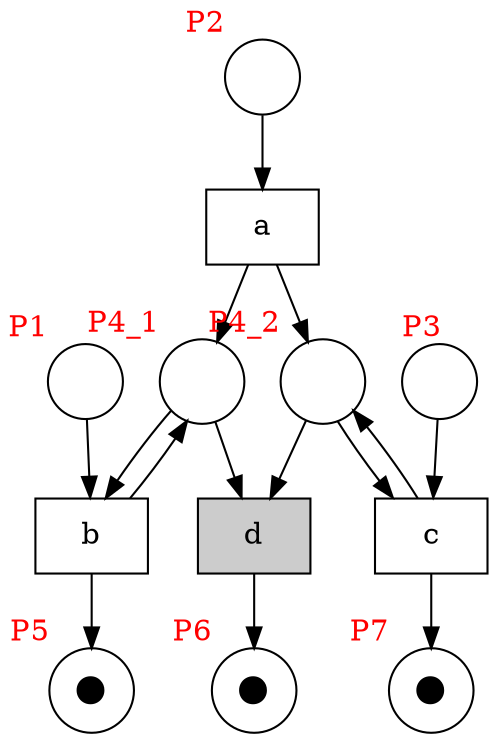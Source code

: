 digraph test {
  p1 -> t2;
  p2 -> t1;
  t1 -> p4;
  t1 -> p8;
  p3 -> t3;
  t2 -> p4 [constraint=false];
  p4 -> t2;
  t3 -> p8 [constraint=false];
  p8 -> t3;
  t2 -> p5;
  p4 -> t4;
  p8 -> t4;
  t3 -> p7;
  t4 -> p6;
  p1 [label="" xlabel= <<FONT COLOR="red">P1</FONT>> shape=circle ];
  p2 [label="" xlabel= <<FONT COLOR="red">P2</FONT>> shape=circle ];
  p3 [label="" xlabel= <<FONT COLOR="red">P3</FONT>> shape=circle ];
  p4 [fontcolor="white" label="⬤" xlabel= <<FONT COLOR="red">P4_1</FONT>> shape=circle ];
  p5 [label="⬤" xlabel= <<FONT COLOR="red">P5</FONT>> shape=circle ];
  p6 [label="⬤" xlabel= <<FONT COLOR="red">P6</FONT>> shape=circle ];
  p7 [label="⬤" xlabel= <<FONT COLOR="red">P7</FONT>> shape=circle ];
  p8 [fontcolor="white" label="⬤" xlabel= <<FONT COLOR="red">P4_2</FONT>> shape=circle ];
  t1 [label="a" shape=box];
  t2 [label="b" shape=box];
  t3 [label="c" shape=box];
  t4 [fillcolor="#cccccc" label="d" shape=box style=filled];
}